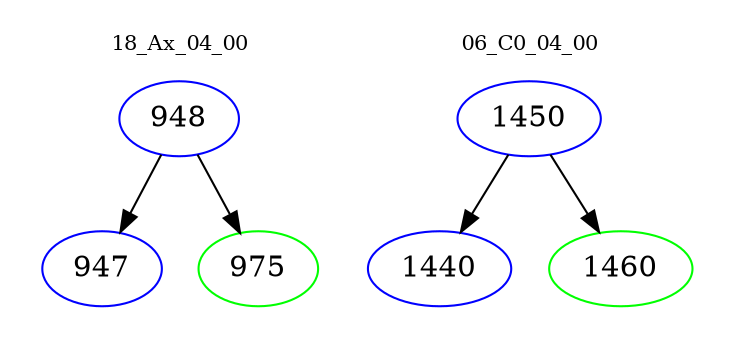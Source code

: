 digraph{
subgraph cluster_0 {
color = white
label = "18_Ax_04_00";
fontsize=10;
T0_948 [label="948", color="blue"]
T0_948 -> T0_947 [color="black"]
T0_947 [label="947", color="blue"]
T0_948 -> T0_975 [color="black"]
T0_975 [label="975", color="green"]
}
subgraph cluster_1 {
color = white
label = "06_C0_04_00";
fontsize=10;
T1_1450 [label="1450", color="blue"]
T1_1450 -> T1_1440 [color="black"]
T1_1440 [label="1440", color="blue"]
T1_1450 -> T1_1460 [color="black"]
T1_1460 [label="1460", color="green"]
}
}
